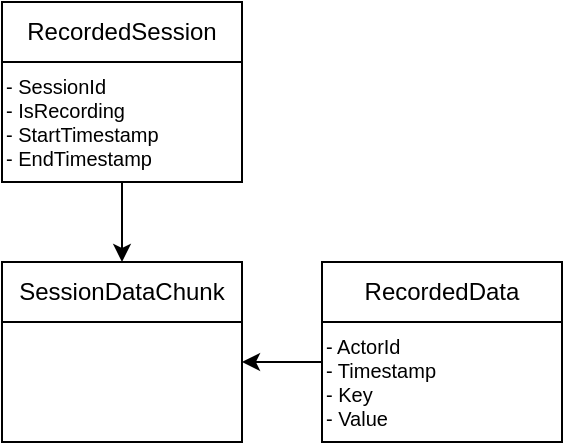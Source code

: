 <mxfile version="12.6.5" type="device"><diagram id="5RSu8Ho2QIGHP3tTfRpV" name="Page-1"><mxGraphModel dx="677" dy="391" grid="1" gridSize="10" guides="1" tooltips="1" connect="1" arrows="1" fold="1" page="1" pageScale="1" pageWidth="827" pageHeight="1169" math="0" shadow="0"><root><mxCell id="0"/><mxCell id="1" parent="0"/><mxCell id="fmLjOsq0jFwz9eVI2eaI-3" value="" style="group" vertex="1" connectable="0" parent="1"><mxGeometry x="320" y="110" width="120" height="90" as="geometry"/></mxCell><mxCell id="fmLjOsq0jFwz9eVI2eaI-1" value="RecordedSession" style="rounded=0;whiteSpace=wrap;html=1;" vertex="1" parent="fmLjOsq0jFwz9eVI2eaI-3"><mxGeometry width="120" height="30" as="geometry"/></mxCell><mxCell id="fmLjOsq0jFwz9eVI2eaI-2" value="- SessionId&lt;br&gt;- IsRecording&lt;br&gt;- StartTimestamp&lt;br&gt;- EndTimestamp" style="rounded=0;whiteSpace=wrap;html=1;align=left;fontSize=10;verticalAlign=top;" vertex="1" parent="fmLjOsq0jFwz9eVI2eaI-3"><mxGeometry y="30" width="120" height="60" as="geometry"/></mxCell><mxCell id="fmLjOsq0jFwz9eVI2eaI-4" value="" style="group" vertex="1" connectable="0" parent="1"><mxGeometry x="480" y="240" width="120" height="90" as="geometry"/></mxCell><mxCell id="fmLjOsq0jFwz9eVI2eaI-5" value="RecordedData" style="rounded=0;whiteSpace=wrap;html=1;" vertex="1" parent="fmLjOsq0jFwz9eVI2eaI-4"><mxGeometry width="120" height="30" as="geometry"/></mxCell><mxCell id="fmLjOsq0jFwz9eVI2eaI-6" value="- ActorId&lt;br&gt;- Timestamp&lt;br&gt;- Key&lt;br&gt;- Value" style="rounded=0;whiteSpace=wrap;html=1;align=left;fontSize=10;verticalAlign=top;" vertex="1" parent="fmLjOsq0jFwz9eVI2eaI-4"><mxGeometry y="30" width="120" height="60" as="geometry"/></mxCell><mxCell id="fmLjOsq0jFwz9eVI2eaI-7" value="" style="endArrow=classic;html=1;fontSize=10;edgeStyle=orthogonalEdgeStyle;" edge="1" parent="1" source="fmLjOsq0jFwz9eVI2eaI-6" target="fmLjOsq0jFwz9eVI2eaI-10"><mxGeometry width="50" height="50" relative="1" as="geometry"><mxPoint x="330" y="390" as="sourcePoint"/><mxPoint x="480" y="280" as="targetPoint"/><Array as="points"><mxPoint x="460" y="290"/><mxPoint x="460" y="290"/></Array></mxGeometry></mxCell><mxCell id="fmLjOsq0jFwz9eVI2eaI-8" value="" style="group" vertex="1" connectable="0" parent="1"><mxGeometry x="320" y="240" width="120" height="90" as="geometry"/></mxCell><mxCell id="fmLjOsq0jFwz9eVI2eaI-9" value="SessionDataChunk" style="rounded=0;whiteSpace=wrap;html=1;" vertex="1" parent="fmLjOsq0jFwz9eVI2eaI-8"><mxGeometry width="120" height="30" as="geometry"/></mxCell><mxCell id="fmLjOsq0jFwz9eVI2eaI-10" value="" style="rounded=0;whiteSpace=wrap;html=1;align=left;fontSize=10;verticalAlign=top;" vertex="1" parent="fmLjOsq0jFwz9eVI2eaI-8"><mxGeometry y="30" width="120" height="60" as="geometry"/></mxCell><mxCell id="fmLjOsq0jFwz9eVI2eaI-11" value="" style="endArrow=classic;html=1;fontSize=10;" edge="1" parent="1" source="fmLjOsq0jFwz9eVI2eaI-2" target="fmLjOsq0jFwz9eVI2eaI-9"><mxGeometry width="50" height="50" relative="1" as="geometry"><mxPoint x="230" y="250" as="sourcePoint"/><mxPoint x="280" y="200" as="targetPoint"/></mxGeometry></mxCell></root></mxGraphModel></diagram></mxfile>